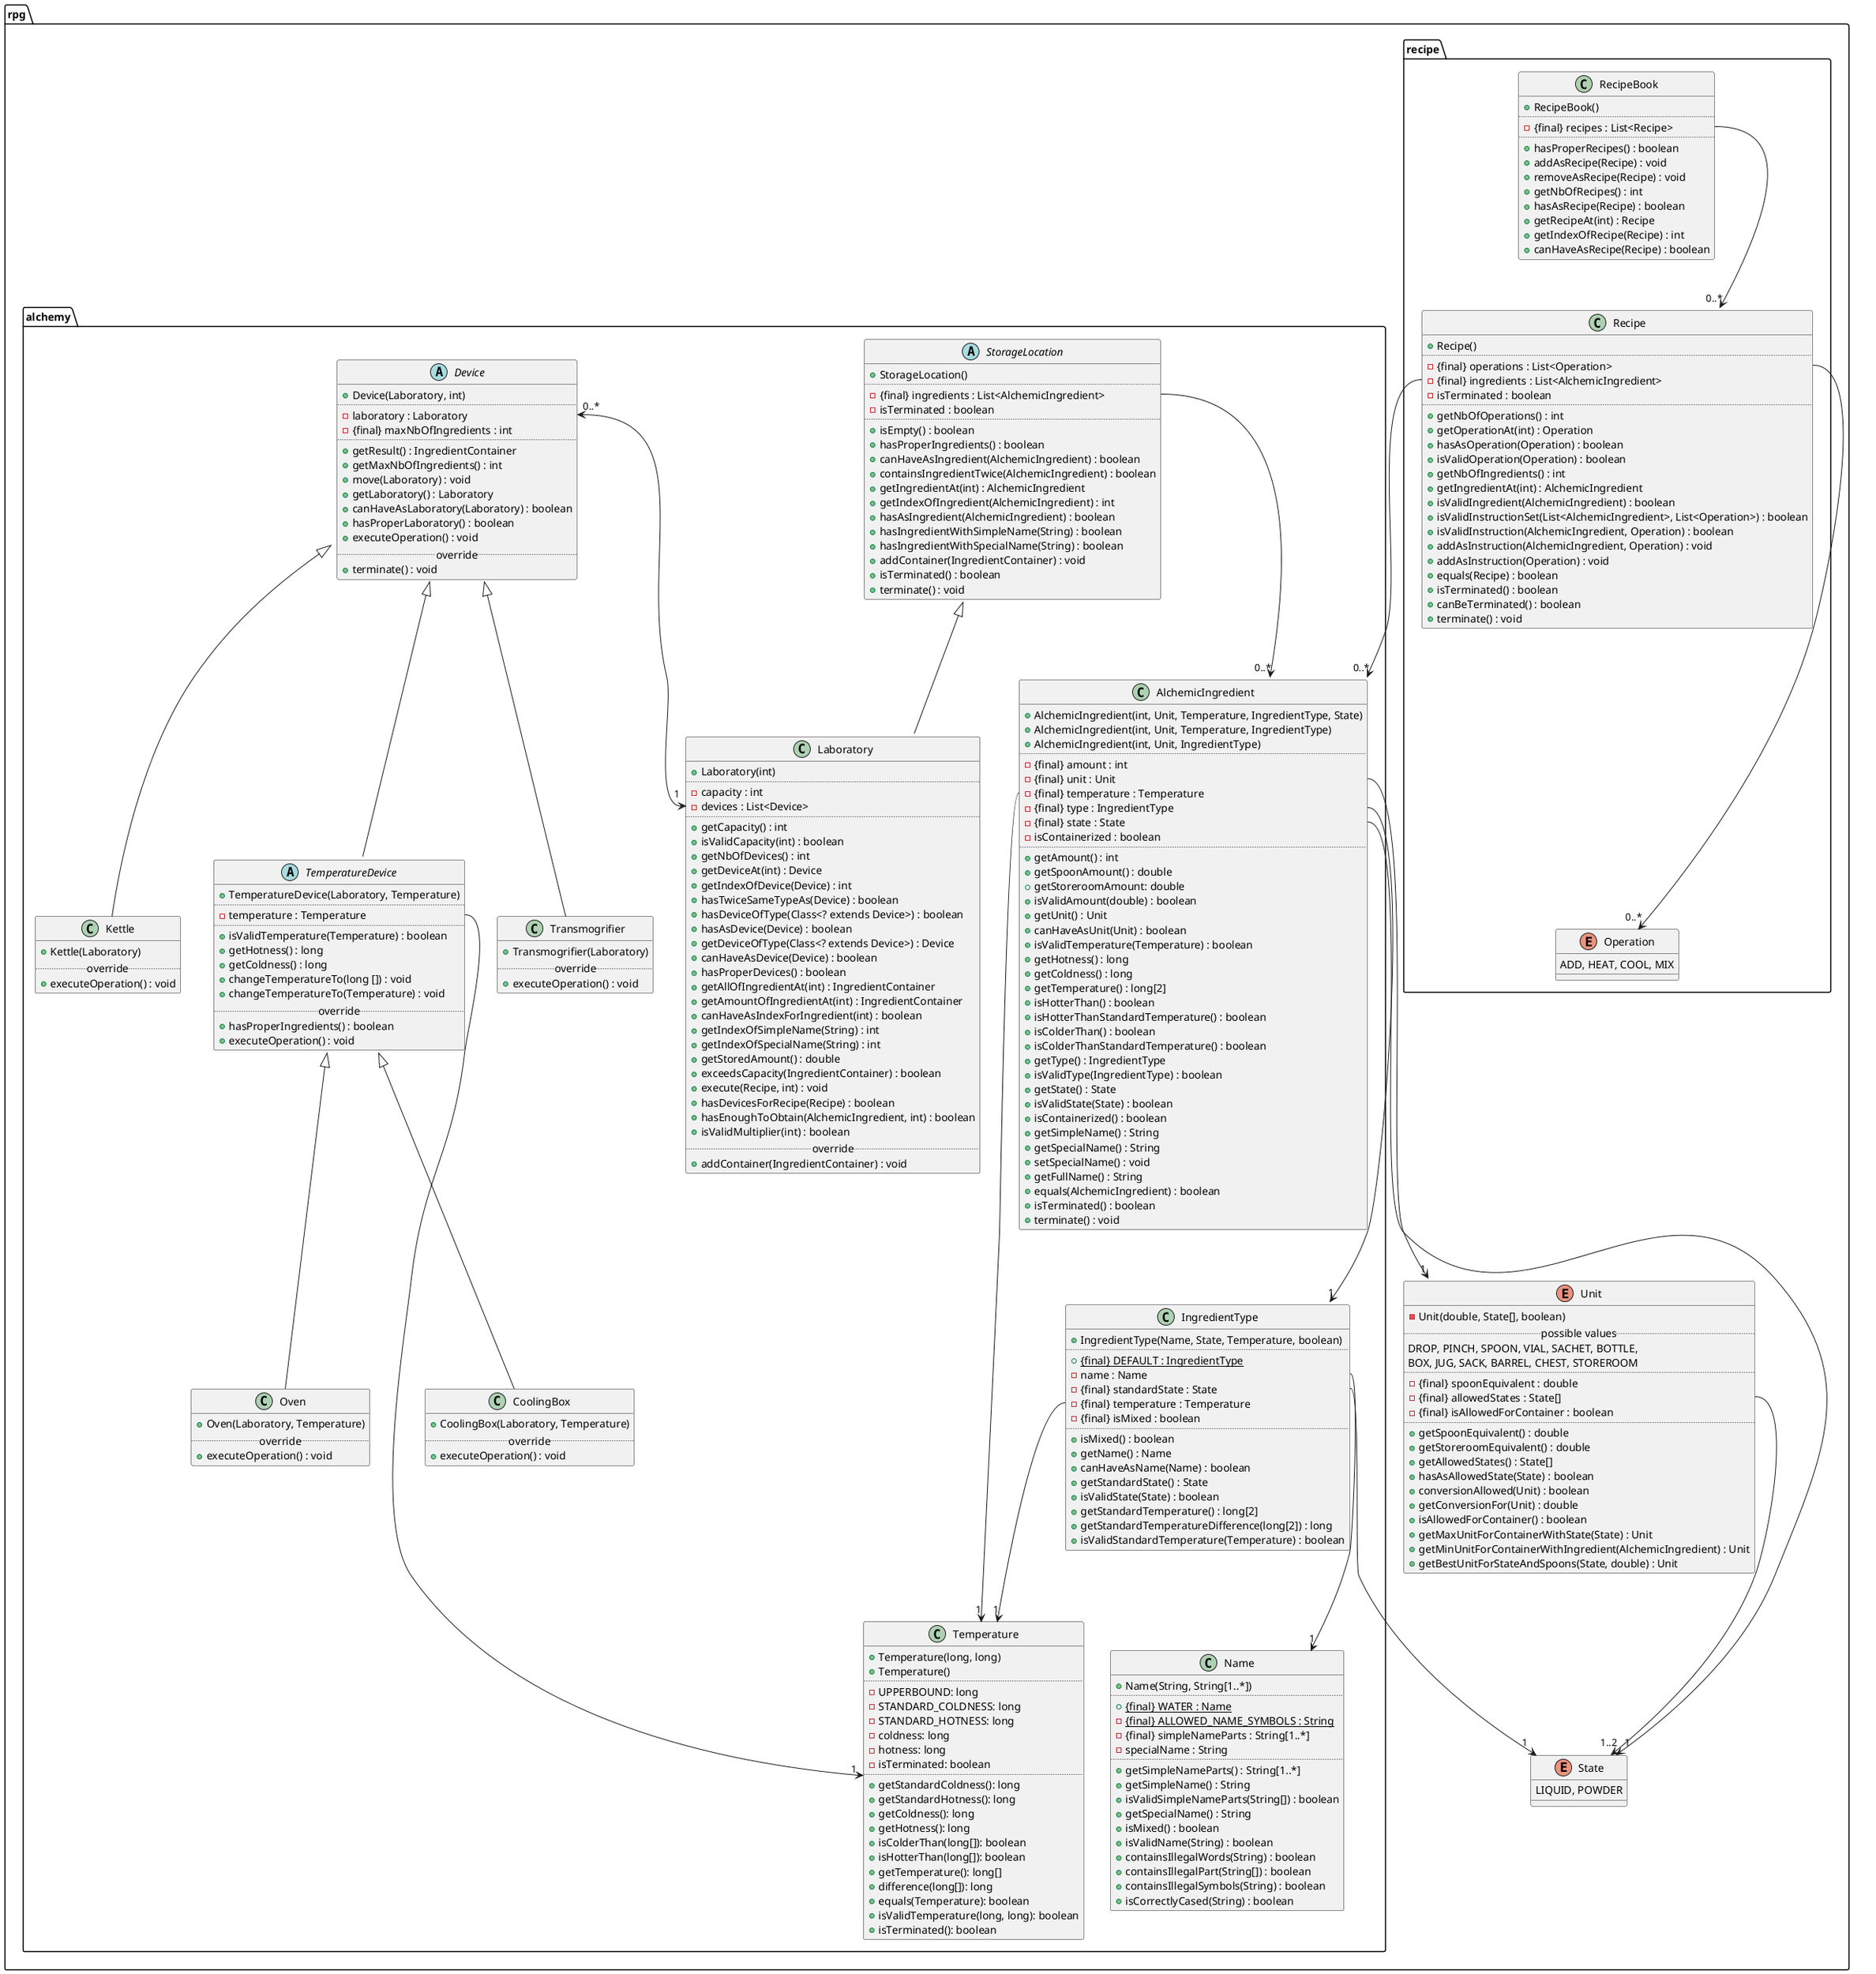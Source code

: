 @startuml

package rpg {


enum State {
LIQUID, POWDER
}

enum Unit {
- Unit(double, State[], boolean)
..possible values..
DROP, PINCH, SPOON, VIAL, SACHET, BOTTLE,
BOX, JUG, SACK, BARREL, CHEST, STOREROOM
..
- {final} spoonEquivalent : double
- {final} allowedStates : State[]
- {final} isAllowedForContainer : boolean
..
+ getSpoonEquivalent() : double
+ getStoreroomEquivalent() : double
+ getAllowedStates() : State[]
+ hasAsAllowedState(State) : boolean
+ conversionAllowed(Unit) : boolean
+ getConversionFor(Unit) : double
+ isAllowedForContainer() : boolean
+ getMaxUnitForContainerWithState(State) : Unit
+ getMinUnitForContainerWithIngredient(AlchemicIngredient) : Unit
+ getBestUnitForStateAndSpoons(State, double) : Unit
}

Unit::allowedStates -->"1..2" State

package recipe {

enum Operation {
ADD, HEAT, COOL, MIX
}

class Recipe {
+ Recipe()
..
- {final} operations : List<Operation>
- {final} ingredients : List<AlchemicIngredient>
- isTerminated : boolean
..
+ getNbOfOperations() : int
+ getOperationAt(int) : Operation
+ hasAsOperation(Operation) : boolean
+ isValidOperation(Operation) : boolean
+ getNbOfIngredients() : int
+ getIngredientAt(int) : AlchemicIngredient
+ isValidIngredient(AlchemicIngredient) : boolean
+ isValidInstructionSet(List<AlchemicIngredient>, List<Operation>) : boolean
+ isValidInstruction(AlchemicIngredient, Operation) : boolean
+ addAsInstruction(AlchemicIngredient, Operation) : void
+ addAsInstruction(Operation) : void
+ equals(Recipe) : boolean
+ isTerminated() : boolean
+ canBeTerminated() : boolean
+ terminate() : void
}

Recipe::operations -->"0..*" Operation

class RecipeBook {
+ RecipeBook()
..
- {final} recipes : List<Recipe>
..
+ hasProperRecipes() : boolean
+ addAsRecipe(Recipe) : void
+ removeAsRecipe(Recipe) : void
+ getNbOfRecipes() : int
+ hasAsRecipe(Recipe) : boolean
+ getRecipeAt(int) : Recipe
+ getIndexOfRecipe(Recipe) : int
+ canHaveAsRecipe(Recipe) : boolean
}

RecipeBook::recipes -->"0..*" Recipe

}



package alchemy {

Recipe::ingredients -->"0..*" AlchemicIngredient

abstract class StorageLocation {
+ StorageLocation()
..
- {final} ingredients : List<AlchemicIngredient>
- isTerminated : boolean
..
+ isEmpty() : boolean
+ hasProperIngredients() : boolean
+ canHaveAsIngredient(AlchemicIngredient) : boolean
+ containsIngredientTwice(AlchemicIngredient) : boolean
+ getIngredientAt(int) : AlchemicIngredient
+ getIndexOfIngredient(AlchemicIngredient) : int
+ hasAsIngredient(AlchemicIngredient) : boolean
+ hasIngredientWithSimpleName(String) : boolean
+ hasIngredientWithSpecialName(String) : boolean
+ addContainer(IngredientContainer) : void
+ isTerminated() : boolean
+ terminate() : void
}

StorageLocation::ingredients -->"0..*" AlchemicIngredient

abstract class Device {
+ Device(Laboratory, int)
..
- laboratory : Laboratory
- {final} maxNbOfIngredients : int
..
+ getResult() : IngredientContainer
+ getMaxNbOfIngredients() : int
+ move(Laboratory) : void
+ getLaboratory() : Laboratory
+ canHaveAsLaboratory(Laboratory) : boolean
+ hasProperLaboratory() : boolean
+ executeOperation() : void
..override..
+ terminate() : void
}

Device::laboratory "0..*"<-->"1" Laboratory::devices

abstract class TemperatureDevice extends Device {
+ TemperatureDevice(Laboratory, Temperature)
..
- temperature : Temperature
..
+ isValidTemperature(Temperature) : boolean
+ getHotness() : long
+ getColdness() : long
+ changeTemperatureTo(long []) : void
+ changeTemperatureTo(Temperature) : void
..override..
+ hasProperIngredients() : boolean
+ executeOperation() : void
}

TemperatureDevice::temperature -->"1" Temperature

class Oven extends TemperatureDevice {
+ Oven(Laboratory, Temperature)
..override..
+ executeOperation() : void
}

class CoolingBox extends TemperatureDevice {
+ CoolingBox(Laboratory, Temperature)
..override..
+ executeOperation() : void
}

class Transmogrifier extends Device {
+ Transmogrifier(Laboratory)
..override..
+ executeOperation() : void
}

class Kettle extends Device {
+ Kettle(Laboratory)
..override..
+ executeOperation() : void
}

class IngredientType {
+ IngredientType(Name, State, Temperature, boolean)
..
+ {static} {final} DEFAULT : IngredientType
- name : Name
- {final} standardState : State
- {final} temperature : Temperature
- {final} isMixed : boolean
..
+ isMixed() : boolean
+ getName() : Name
+ canHaveAsName(Name) : boolean
+ getStandardState() : State
+ isValidState(State) : boolean
+ getStandardTemperature() : long[2]
+ getStandardTemperatureDifference(long[2]) : long
+ isValidStandardTemperature(Temperature) : boolean
}

IngredientType::name -->"1" Name
IngredientType::standardState -->"1" State
IngredientType::temperature -->"1" Temperature

class AlchemicIngredient {
+ AlchemicIngredient(int, Unit, Temperature, IngredientType, State)
+ AlchemicIngredient(int, Unit, Temperature, IngredientType)
+ AlchemicIngredient(int, Unit, IngredientType)
..
- {final} amount : int
- {final} unit : Unit
- {final} temperature : Temperature
- {final} type : IngredientType
- {final} state : State
- isContainerized : boolean
..
+ getAmount() : int
+ getSpoonAmount() : double
+ getStoreroomAmount: double
+ isValidAmount(double) : boolean
+ getUnit() : Unit
+ canHaveAsUnit(Unit) : boolean
+ isValidTemperature(Temperature) : boolean
+ getHotness() : long
+ getColdness() : long
+ getTemperature() : long[2]
+ isHotterThan() : boolean
+ isHotterThanStandardTemperature() : boolean
+ isColderThan() : boolean
+ isColderThanStandardTemperature() : boolean
+ getType() : IngredientType
+ isValidType(IngredientType) : boolean
+ getState() : State
+ isValidState(State) : boolean
+ isContainerized() : boolean
+ getSimpleName() : String
+ getSpecialName() : String
+ setSpecialName() : void
+ getFullName() : String
+ equals(AlchemicIngredient) : boolean
+ isTerminated() : boolean
+ terminate() : void
}

AlchemicIngredient::unit -->"1" Unit
AlchemicIngredient::temperature -->"1" Temperature
AlchemicIngredient::type -->"1" IngredientType
AlchemicIngredient::state -->"1" State

class Temperature {
+ Temperature(long, long)
+ Temperature()
..
- UPPERBOUND: long
- STANDARD_COLDNESS: long
- STANDARD_HOTNESS: long
- coldness: long
- hotness: long
- isTerminated: boolean
..
+ getStandardColdness(): long
+ getStandardHotness(): long
+ getColdness(): long
+ getHotness(): long
+ isColderThan(long[]): boolean
+ isHotterThan(long[]): boolean
+ getTemperature(): long[]
+ difference(long[]): long
+ equals(Temperature): boolean
+ isValidTemperature(long, long): boolean
+ isTerminated(): boolean
}

class Name {
+ Name(String, String[1..*])
..
+ {static} {final} WATER : Name
- {static} {final} ALLOWED_NAME_SYMBOLS : String
- {final} simpleNameParts : String[1..*]
- specialName : String
..
+ getSimpleNameParts() : String[1..*]
+ getSimpleName() : String
+ isValidSimpleNameParts(String[]) : boolean
+ getSpecialName() : String
+ isMixed() : boolean
+ isValidName(String) : boolean
+ containsIllegalWords(String) : boolean
+ containsIllegalPart(String[]) : boolean
+ containsIllegalSymbols(String) : boolean
+ isCorrectlyCased(String) : boolean
}

class Laboratory extends StorageLocation {
+ Laboratory(int)
..
- capacity : int
- devices : List<Device>
..
+ getCapacity() : int
+ isValidCapacity(int) : boolean
+ getNbOfDevices() : int
+ getDeviceAt(int) : Device
+ getIndexOfDevice(Device) : int
+ hasTwiceSameTypeAs(Device) : boolean
+ hasDeviceOfType(Class<? extends Device>) : boolean
+ hasAsDevice(Device) : boolean
+ getDeviceOfType(Class<? extends Device>) : Device
+ canHaveAsDevice(Device) : boolean
+ hasProperDevices() : boolean
+ getAllOfIngredientAt(int) : IngredientContainer
+ getAmountOfIngredientAt(int) : IngredientContainer
+ canHaveAsIndexForIngredient(int) : boolean
+ getIndexOfSimpleName(String) : int
+ getIndexOfSpecialName(String) : int
+ getStoredAmount() : double
+ exceedsCapacity(IngredientContainer) : boolean
+ execute(Recipe, int) : void
+ hasDevicesForRecipe(Recipe) : boolean
+ hasEnoughToObtain(AlchemicIngredient, int) : boolean
+ isValidMultiplier(int) : boolean
..override..
+ addContainer(IngredientContainer) : void
}

}





}

@enduml